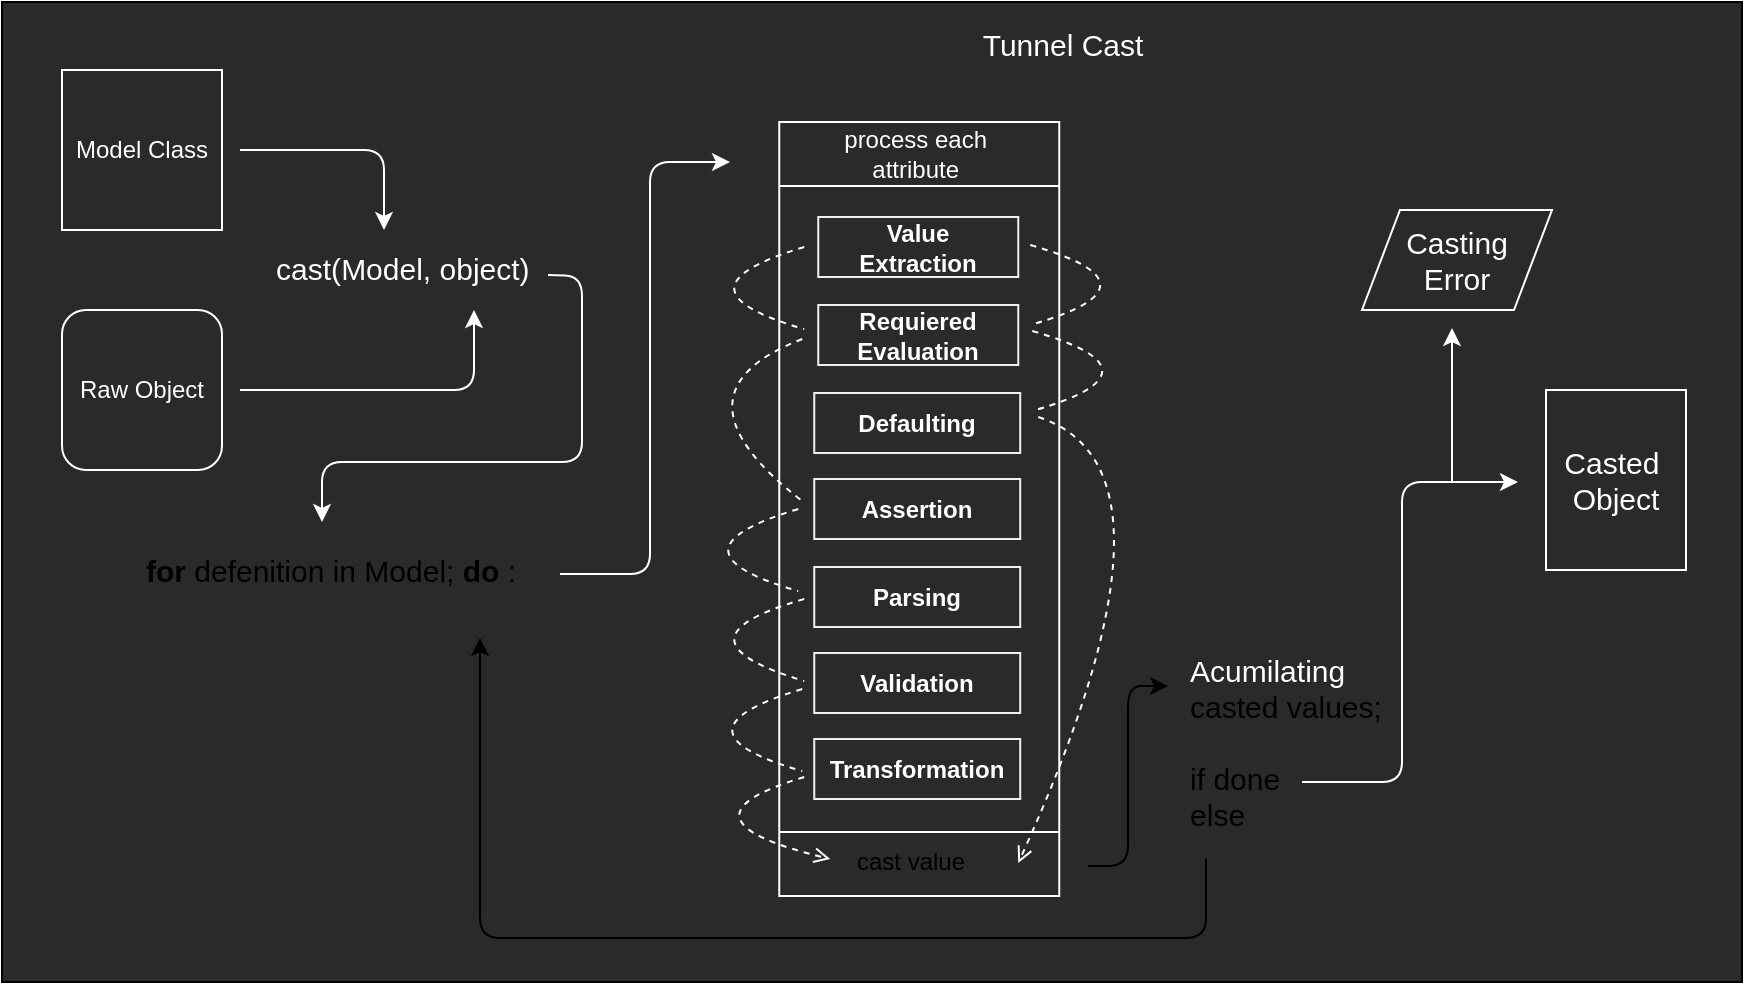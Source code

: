 <mxfile version="13.1.3">
    <diagram id="6hGFLwfOUW9BJ-s0fimq" name="Page-1">
        <mxGraphModel dx="2024" dy="741" grid="1" gridSize="10" guides="1" tooltips="1" connect="1" arrows="1" fold="1" page="1" pageScale="1" pageWidth="827" pageHeight="1169" math="0" shadow="0">
            <root>
                <mxCell id="0"/>
                <mxCell id="1" parent="0"/>
                <mxCell id="37" value="" style="rounded=0;whiteSpace=wrap;html=1;fillColor=#2A2A2A;" parent="1" vertex="1">
                    <mxGeometry x="-40" y="20" width="870" height="490" as="geometry"/>
                </mxCell>
                <mxCell id="18" value="&lt;span style=&quot;font-style: normal&quot;&gt;&lt;font color=&quot;#ffffff&quot;&gt;Tunnel Cast&lt;/font&gt;&lt;/span&gt;" style="text;html=1;align=center;verticalAlign=middle;resizable=0;points=[];autosize=1;strokeWidth=1;fontSize=15;fontStyle=2" parent="1" vertex="1">
                    <mxGeometry x="440" y="31" width="100" height="20" as="geometry"/>
                </mxCell>
                <mxCell id="38" value="" style="group" parent="1" vertex="1" connectable="0">
                    <mxGeometry x="31" y="54" width="770" height="250" as="geometry"/>
                </mxCell>
                <mxCell id="5" value="&lt;font color=&quot;#ffffff&quot;&gt;Raw Object&lt;/font&gt;" style="rounded=1;whiteSpace=wrap;html=1;fillColor=#2A2A2A;strokeColor=#FFFFFF;" parent="38" vertex="1">
                    <mxGeometry x="-41" y="120" width="80" height="80" as="geometry"/>
                </mxCell>
                <mxCell id="10" value="" style="endArrow=classic;html=1;verticalAlign=middle;strokeColor=#FFFFFF;" parent="38" edge="1">
                    <mxGeometry width="50" height="50" relative="1" as="geometry">
                        <mxPoint x="48" y="40" as="sourcePoint"/>
                        <mxPoint x="120" y="80" as="targetPoint"/>
                        <Array as="points">
                            <mxPoint x="120" y="40"/>
                        </Array>
                    </mxGeometry>
                </mxCell>
                <mxCell id="20" value="&lt;font color=&quot;#ffffff&quot;&gt;Model Class&lt;/font&gt;" style="whiteSpace=wrap;html=1;aspect=fixed;fillColor=#2A2A2A;strokeColor=#FFFFFF;" parent="38" vertex="1">
                    <mxGeometry x="-41" width="80" height="80" as="geometry"/>
                </mxCell>
                <mxCell id="21" value="" style="endArrow=classic;html=1;strokeColor=#FFFFFF;" parent="38" edge="1">
                    <mxGeometry width="50" height="50" relative="1" as="geometry">
                        <mxPoint x="48" y="160" as="sourcePoint"/>
                        <mxPoint x="165" y="120" as="targetPoint"/>
                        <Array as="points">
                            <mxPoint x="165" y="160"/>
                        </Array>
                    </mxGeometry>
                </mxCell>
                <mxCell id="23" value="&lt;font style=&quot;font-size: 15px&quot;&gt;&lt;font style=&quot;font-size: 15px&quot; color=&quot;#ffffff&quot;&gt;cast(&lt;/font&gt;&lt;span style=&quot;color: rgb(255 , 255 , 255)&quot;&gt;Model,&amp;nbsp;&lt;/span&gt;&lt;font style=&quot;font-size: 15px&quot; color=&quot;#ffffff&quot;&gt;object)&amp;nbsp;&lt;/font&gt;&lt;/font&gt;" style="text;html=1;align=center;verticalAlign=middle;resizable=0;points=[];autosize=1;" parent="38" vertex="1">
                    <mxGeometry x="56" y="89" width="150" height="20" as="geometry"/>
                </mxCell>
                <mxCell id="25" value="" style="endArrow=classic;html=1;strokeColor=#FFFFFF;" parent="38" edge="1">
                    <mxGeometry width="50" height="50" relative="1" as="geometry">
                        <mxPoint x="202" y="102.5" as="sourcePoint"/>
                        <mxPoint x="89" y="226" as="targetPoint"/>
                        <Array as="points">
                            <mxPoint x="219" y="103"/>
                            <mxPoint x="219" y="196"/>
                            <mxPoint x="89" y="196"/>
                        </Array>
                    </mxGeometry>
                </mxCell>
                <mxCell id="34" value="" style="endArrow=classic;html=1;fontSize=12;fontColor=#FFFFFF;strokeColor=#FFFFFF;" parent="38" edge="1">
                    <mxGeometry width="50" height="50" relative="1" as="geometry">
                        <mxPoint x="654" y="206" as="sourcePoint"/>
                        <mxPoint x="654" y="129" as="targetPoint"/>
                    </mxGeometry>
                </mxCell>
                <mxCell id="36" value="&lt;font color=&quot;#ffffff&quot; style=&quot;font-size: 15px&quot;&gt;Casting &lt;br&gt;Error&lt;/font&gt;" style="shape=parallelogram;perimeter=parallelogramPerimeter;whiteSpace=wrap;html=1;strokeWidth=1;fontSize=12;fillColor=#2A2A2A;strokeColor=#FFFFFF;" parent="38" vertex="1">
                    <mxGeometry x="609" y="70" width="95" height="50" as="geometry"/>
                </mxCell>
                <mxCell id="68" value="" style="group" vertex="1" connectable="0" parent="1">
                    <mxGeometry x="288.004" y="80" width="270" height="387" as="geometry"/>
                </mxCell>
                <mxCell id="57" value="" style="shape=process;whiteSpace=wrap;html=1;backgroundOutline=1;strokeColor=#FFFFFF;fillColor=#2A2A2A;size=0.083;rotation=90;" vertex="1" parent="68">
                    <mxGeometry x="-62.874" y="123.5" width="387" height="140" as="geometry"/>
                </mxCell>
                <mxCell id="67" value="" style="group" vertex="1" connectable="0" parent="68">
                    <mxGeometry y="0.624" width="270" height="347.753" as="geometry"/>
                </mxCell>
                <mxCell id="65" value="" style="group;rotation=90;" vertex="1" connectable="0" parent="67">
                    <mxGeometry x="-38.876" y="38.876" width="347.753" height="270" as="geometry"/>
                </mxCell>
                <mxCell id="46" value="" style="endArrow=none;dashed=1;html=1;curved=1;strokeColor=#FFFFFF;" parent="65" edge="1">
                    <mxGeometry width="50" height="50" relative="1" as="geometry">
                        <mxPoint x="226" y="65" as="sourcePoint"/>
                        <mxPoint x="226" y="105" as="targetPoint"/>
                        <Array as="points">
                            <mxPoint x="296" y="85"/>
                        </Array>
                    </mxGeometry>
                </mxCell>
                <mxCell id="47" value="" style="endArrow=open;dashed=1;html=1;curved=1;endFill=0;strokeColor=#FFFFFF;" parent="65" edge="1">
                    <mxGeometry width="50" height="50" relative="1" as="geometry">
                        <mxPoint x="229" y="108" as="sourcePoint"/>
                        <mxPoint x="219" y="331" as="targetPoint"/>
                        <Array as="points">
                            <mxPoint x="309" y="134"/>
                        </Array>
                    </mxGeometry>
                </mxCell>
                <mxCell id="56" value="" style="endArrow=none;dashed=1;html=1;curved=1;strokeColor=#FFFFFF;" parent="65" edge="1">
                    <mxGeometry width="50" height="50" relative="1" as="geometry">
                        <mxPoint x="225" y="22" as="sourcePoint"/>
                        <mxPoint x="225" y="62" as="targetPoint"/>
                        <Array as="points">
                            <mxPoint x="295" y="42"/>
                        </Array>
                    </mxGeometry>
                </mxCell>
                <mxCell id="33" value="&lt;font color=&quot;#ffffff&quot;&gt;process each&amp;nbsp;&lt;br style=&quot;font-size: 12px&quot;&gt;attribute&amp;nbsp;&lt;/font&gt;" style="text;html=1;align=center;verticalAlign=middle;resizable=0;points=[];autosize=1;fontSize=12;rotation=360;" parent="65" vertex="1">
                    <mxGeometry x="124" y="-39" width="90" height="30" as="geometry"/>
                </mxCell>
                <mxCell id="55" value="" style="endArrow=none;dashed=1;html=1;curved=1;strokeColor=#FFFFFF;" parent="65" edge="1">
                    <mxGeometry width="50" height="50" relative="1" as="geometry">
                        <mxPoint x="112" y="23" as="sourcePoint"/>
                        <mxPoint x="112" y="64" as="targetPoint"/>
                        <Array as="points">
                            <mxPoint x="42" y="44"/>
                        </Array>
                    </mxGeometry>
                </mxCell>
                <mxCell id="61" value="" style="endArrow=none;dashed=1;html=1;curved=1;strokeColor=#FFFFFF;" edge="1" parent="65">
                    <mxGeometry width="50" height="50" relative="1" as="geometry">
                        <mxPoint x="109" y="154" as="sourcePoint"/>
                        <mxPoint x="109" y="195" as="targetPoint"/>
                        <Array as="points">
                            <mxPoint x="39" y="175"/>
                        </Array>
                    </mxGeometry>
                </mxCell>
                <mxCell id="48" value="" style="endArrow=open;dashed=1;html=1;curved=1;endFill=0;strokeColor=#FFFFFF;" parent="65" edge="1">
                    <mxGeometry width="50" height="50" relative="1" as="geometry">
                        <mxPoint x="112" y="288" as="sourcePoint"/>
                        <mxPoint x="125" y="329" as="targetPoint"/>
                        <Array as="points">
                            <mxPoint x="42" y="309"/>
                        </Array>
                    </mxGeometry>
                </mxCell>
                <mxCell id="42" value="" style="endArrow=none;dashed=1;html=1;curved=1;strokeColor=#FFFFFF;" parent="65" edge="1">
                    <mxGeometry width="50" height="50" relative="1" as="geometry">
                        <mxPoint x="111" y="244" as="sourcePoint"/>
                        <mxPoint x="111" y="285" as="targetPoint"/>
                        <Array as="points">
                            <mxPoint x="41" y="265"/>
                        </Array>
                    </mxGeometry>
                </mxCell>
                <mxCell id="44" value="" style="endArrow=none;dashed=1;html=1;curved=1;strokeColor=#FFFFFF;" parent="65" edge="1">
                    <mxGeometry width="50" height="50" relative="1" as="geometry">
                        <mxPoint x="112" y="199" as="sourcePoint"/>
                        <mxPoint x="112" y="240" as="targetPoint"/>
                        <Array as="points">
                            <mxPoint x="42" y="219"/>
                        </Array>
                    </mxGeometry>
                </mxCell>
                <mxCell id="45" value="" style="endArrow=none;dashed=1;html=1;curved=1;strokeColor=#FFFFFF;" parent="65" edge="1">
                    <mxGeometry width="50" height="50" relative="1" as="geometry">
                        <mxPoint x="111" y="69" as="sourcePoint"/>
                        <mxPoint x="111" y="150" as="targetPoint"/>
                        <Array as="points">
                            <mxPoint x="41" y="96"/>
                        </Array>
                    </mxGeometry>
                </mxCell>
                <mxCell id="11" value="&lt;b&gt;Parsing&lt;/b&gt;" style="rounded=0;whiteSpace=wrap;html=1;strokeColor=#F0F0F0;rotation=0;fillColor=#2A2A2A;fontColor=#FFFFFF;" parent="65" vertex="1">
                    <mxGeometry x="117" y="183" width="102.976" height="30" as="geometry"/>
                </mxCell>
                <mxCell id="12" value="&lt;b&gt;Validation&lt;/b&gt;" style="rounded=0;whiteSpace=wrap;html=1;strokeColor=#F0F0F0;rotation=0;fillColor=#2A2A2A;fontColor=#FFFFFF;" parent="65" vertex="1">
                    <mxGeometry x="117" y="226" width="102.976" height="30" as="geometry"/>
                </mxCell>
                <mxCell id="14" value="&lt;b&gt;Transformation&lt;/b&gt;" style="rounded=0;whiteSpace=wrap;html=1;strokeColor=#F0F0F0;rotation=0;fillColor=#2A2A2A;fontColor=#FFFFFF;" parent="65" vertex="1">
                    <mxGeometry x="117" y="269" width="102.976" height="30" as="geometry"/>
                </mxCell>
                <mxCell id="16" value="&lt;meta charset=&quot;utf-8&quot;&gt;&lt;b style=&quot;color: rgb(255, 255, 255); font-family: Helvetica; font-size: 12px; font-style: normal; font-variant-ligatures: normal; font-variant-caps: normal; letter-spacing: normal; orphans: 2; text-align: center; text-indent: 0px; text-transform: none; widows: 2; word-spacing: 0px; -webkit-text-stroke-width: 0px; text-decoration-style: initial; text-decoration-color: initial;&quot;&gt;Defaulting&lt;/b&gt;" style="rounded=0;whiteSpace=wrap;html=1;strokeColor=#F0F0F0;rotation=0;fillColor=#2A2A2A;fontColor=#FFFFFF;" parent="65" vertex="1">
                    <mxGeometry x="117" y="96" width="102.976" height="30" as="geometry"/>
                </mxCell>
                <mxCell id="17" value="&lt;b&gt;Assertion&lt;/b&gt;" style="rounded=0;whiteSpace=wrap;html=1;strokeColor=#F0F0F0;rotation=0;fillColor=#2A2A2A;fontColor=#FFFFFF;" parent="65" vertex="1">
                    <mxGeometry x="117" y="139" width="102.976" height="30" as="geometry"/>
                </mxCell>
                <mxCell id="49" value="&lt;b&gt;Requiered Evaluation&lt;/b&gt;" style="rounded=0;whiteSpace=wrap;html=1;strokeColor=#F0F0F0;rotation=0;fillColor=#2A2A2A;fontColor=#FFFFFF;" parent="65" vertex="1">
                    <mxGeometry x="119" y="52" width="100" height="30" as="geometry"/>
                </mxCell>
                <mxCell id="58" value="&lt;b&gt;Value &lt;br&gt;Extraction&lt;/b&gt;" style="rounded=0;whiteSpace=wrap;html=1;strokeColor=#F0F0F0;rotation=0;fillColor=#2A2A2A;fontColor=#FFFFFF;" vertex="1" parent="65">
                    <mxGeometry x="119" y="8" width="100" height="30" as="geometry"/>
                </mxCell>
                <mxCell id="74" value="cast value" style="text;html=1;align=center;verticalAlign=middle;resizable=0;points=[];autosize=1;" vertex="1" parent="68">
                    <mxGeometry x="90.996" y="360" width="70" height="20" as="geometry"/>
                </mxCell>
                <mxCell id="71" value="&lt;font style=&quot;font-size: 15px&quot;&gt;&lt;b&gt;for&lt;/b&gt; defenition in Model;&amp;nbsp;&lt;b&gt;do&lt;/b&gt; :&lt;/font&gt;" style="text;html=1;align=center;verticalAlign=middle;resizable=0;points=[];autosize=1;" vertex="1" parent="1">
                    <mxGeometry x="24" y="294" width="200" height="20" as="geometry"/>
                </mxCell>
                <mxCell id="72" value="" style="endArrow=classic;html=1;strokeColor=#FFFFFF;" edge="1" parent="1">
                    <mxGeometry width="50" height="50" relative="1" as="geometry">
                        <mxPoint x="239" y="306" as="sourcePoint"/>
                        <mxPoint x="324" y="100" as="targetPoint"/>
                        <Array as="points">
                            <mxPoint x="284" y="306"/>
                            <mxPoint x="284" y="100"/>
                        </Array>
                    </mxGeometry>
                </mxCell>
                <mxCell id="73" value="&lt;p style=&quot;line-height: 130%&quot;&gt;&lt;/p&gt;&lt;div style=&quot;text-align: left&quot;&gt;&lt;span style=&quot;font-size: 15px ; color: rgb(255 , 255 , 255)&quot;&gt;Acumilating&lt;/span&gt;&lt;/div&gt;&lt;font style=&quot;font-size: 15px&quot;&gt;&lt;div style=&quot;text-align: left&quot;&gt;&lt;span&gt;casted values;&lt;/span&gt;&lt;/div&gt;&lt;div style=&quot;text-align: left&quot;&gt;&lt;span&gt;&lt;br&gt;&lt;/span&gt;&lt;/div&gt;&lt;div style=&quot;text-align: left&quot;&gt;&lt;span&gt;if done&lt;/span&gt;&lt;/div&gt;&lt;div style=&quot;text-align: left&quot;&gt;&lt;span&gt;else&lt;/span&gt;&lt;/div&gt;&lt;/font&gt;&lt;p&gt;&lt;/p&gt;" style="rounded=0;whiteSpace=wrap;html=1;fillColor=none;strokeColor=none;" vertex="1" parent="1">
                    <mxGeometry x="537" y="360" width="130" height="60" as="geometry"/>
                </mxCell>
                <mxCell id="75" value="" style="endArrow=classic;html=1;" edge="1" parent="1">
                    <mxGeometry width="50" height="50" relative="1" as="geometry">
                        <mxPoint x="503" y="452" as="sourcePoint"/>
                        <mxPoint x="543" y="362" as="targetPoint"/>
                        <Array as="points">
                            <mxPoint x="523" y="452"/>
                            <mxPoint x="523" y="362"/>
                        </Array>
                    </mxGeometry>
                </mxCell>
                <mxCell id="77" value="" style="endArrow=classic;html=1;" edge="1" parent="1">
                    <mxGeometry width="50" height="50" relative="1" as="geometry">
                        <mxPoint x="562" y="448" as="sourcePoint"/>
                        <mxPoint x="199" y="338" as="targetPoint"/>
                        <Array as="points">
                            <mxPoint x="562" y="488"/>
                            <mxPoint x="199" y="488"/>
                        </Array>
                    </mxGeometry>
                </mxCell>
                <mxCell id="31" value="&lt;font color=&quot;#ffffff&quot; style=&quot;font-size: 15px&quot;&gt;&lt;span&gt;Casted&amp;nbsp;&lt;/span&gt;&lt;br&gt;&lt;span&gt;Object&lt;/span&gt;&lt;/font&gt;" style="rounded=0;whiteSpace=wrap;html=1;fillColor=#2A2A2A;strokeColor=#FFFFFF;" parent="1" vertex="1">
                    <mxGeometry x="732" y="214" width="70" height="90" as="geometry"/>
                </mxCell>
                <mxCell id="29" value="" style="endArrow=classic;html=1;fontColor=#FFFFFF;fontSize=12;strokeColor=#FFFFFF;" parent="1" edge="1">
                    <mxGeometry width="50" height="50" relative="1" as="geometry">
                        <mxPoint x="610" y="410" as="sourcePoint"/>
                        <mxPoint x="718" y="260" as="targetPoint"/>
                        <Array as="points">
                            <mxPoint x="660" y="410"/>
                            <mxPoint x="660" y="260"/>
                        </Array>
                    </mxGeometry>
                </mxCell>
            </root>
        </mxGraphModel>
    </diagram>
</mxfile>